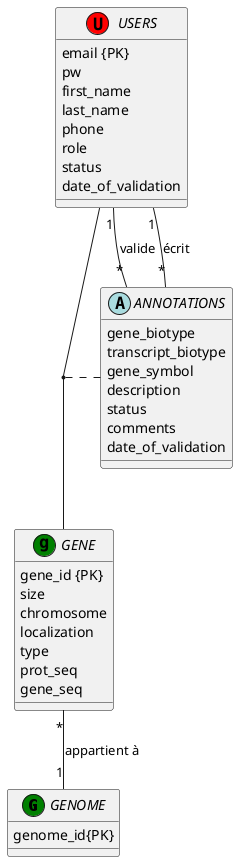 @startuml Diagram


class GENOME << (G,green) >>
class USERS << (U,red) >>
class GENE <<(g,green) >>

abstract GENOME{
    genome_id{PK}
}

abstract USERS{
    email {PK}
  pw
  first_name
  last_name
  phone
  role
  status
  date_of_validation
}

abstract GENE{
    gene_id {PK}
  size
  chromosome
  localization
  type
  prot_seq
  gene_seq
}

(USERS, GENE) .. ANNOTATIONS

abstract ANNOTATIONS{
  gene_biotype 
  transcript_biotype 
  gene_symbol 
  description
  status 
  comments 
  date_of_validation
}


USERS "1" -- "*" ANNOTATIONS : valide
USERS "1" -- "*" ANNOTATIONS : écrit
GENE "*" -- "1" GENOME : appartient à
@enduml